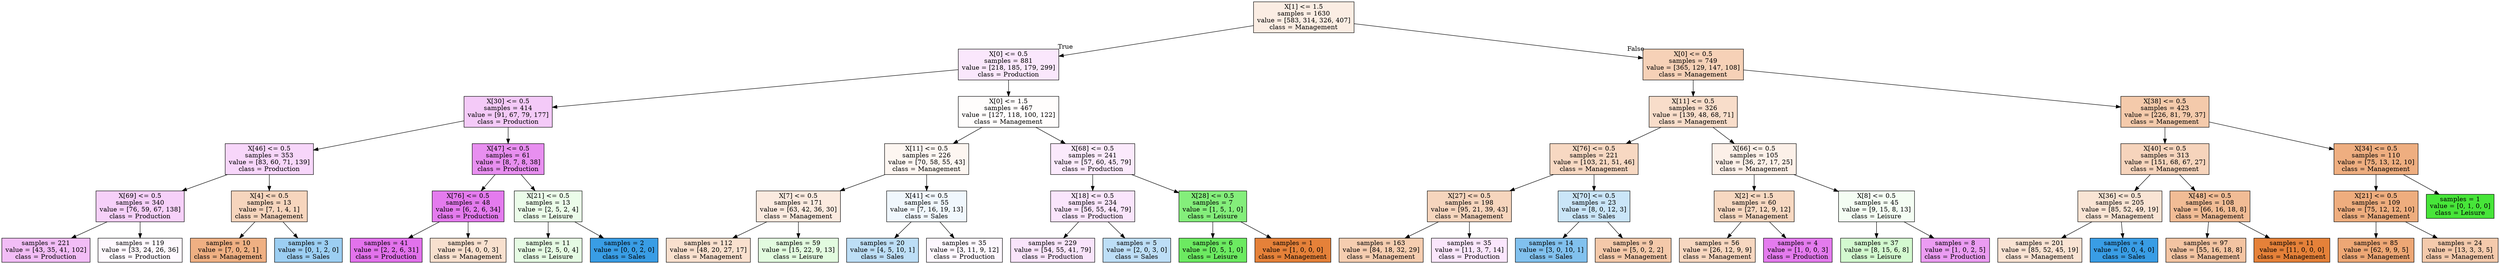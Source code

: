 digraph Tree {
node [shape=box, style="filled", color="black"] ;
0 [label="X[1] <= 1.5\nsamples = 1630\nvalue = [583, 314, 326, 407]\nclass = Management", fillcolor="#fbede3"] ;
1 [label="X[0] <= 0.5\nsamples = 881\nvalue = [218, 185, 179, 299]\nclass = Production", fillcolor="#fae7fc"] ;
0 -> 1 [labeldistance=2.5, labelangle=45, headlabel="True"] ;
2 [label="X[30] <= 0.5\nsamples = 414\nvalue = [91, 67, 79, 177]\nclass = Production", fillcolor="#f4caf8"] ;
1 -> 2 ;
3 [label="X[46] <= 0.5\nsamples = 353\nvalue = [83, 60, 71, 139]\nclass = Production", fillcolor="#f7d6fa"] ;
2 -> 3 ;
4 [label="X[69] <= 0.5\nsamples = 340\nvalue = [76, 59, 67, 138]\nclass = Production", fillcolor="#f6d0f9"] ;
3 -> 4 ;
5 [label="samples = 221\nvalue = [43, 35, 41, 102]\nclass = Production", fillcolor="#f2bdf6"] ;
4 -> 5 ;
6 [label="samples = 119\nvalue = [33, 24, 26, 36]\nclass = Production", fillcolor="#fef8fe"] ;
4 -> 6 ;
7 [label="X[4] <= 0.5\nsamples = 13\nvalue = [7, 1, 4, 1]\nclass = Management", fillcolor="#f6d5bd"] ;
3 -> 7 ;
8 [label="samples = 10\nvalue = [7, 0, 2, 1]\nclass = Management", fillcolor="#efb083"] ;
7 -> 8 ;
9 [label="samples = 3\nvalue = [0, 1, 2, 0]\nclass = Sales", fillcolor="#9ccef2"] ;
7 -> 9 ;
10 [label="X[47] <= 0.5\nsamples = 61\nvalue = [8, 7, 8, 38]\nclass = Production", fillcolor="#e88ff0"] ;
2 -> 10 ;
11 [label="X[76] <= 0.5\nsamples = 48\nvalue = [6, 2, 6, 34]\nclass = Production", fillcolor="#e47bee"] ;
10 -> 11 ;
12 [label="samples = 41\nvalue = [2, 2, 6, 31]\nclass = Production", fillcolor="#e272ec"] ;
11 -> 12 ;
13 [label="samples = 7\nvalue = [4, 0, 0, 3]\nclass = Management", fillcolor="#f8e0ce"] ;
11 -> 13 ;
14 [label="X[21] <= 0.5\nsamples = 13\nvalue = [2, 5, 2, 4]\nclass = Leisure", fillcolor="#ebfce9"] ;
10 -> 14 ;
15 [label="samples = 11\nvalue = [2, 5, 0, 4]\nclass = Leisure", fillcolor="#e5fbe3"] ;
14 -> 15 ;
16 [label="samples = 2\nvalue = [0, 0, 2, 0]\nclass = Sales", fillcolor="#399de5"] ;
14 -> 16 ;
17 [label="X[0] <= 1.5\nsamples = 467\nvalue = [127, 118, 100, 122]\nclass = Management", fillcolor="#fffdfc"] ;
1 -> 17 ;
18 [label="X[11] <= 0.5\nsamples = 226\nvalue = [70, 58, 55, 43]\nclass = Management", fillcolor="#fdf6f1"] ;
17 -> 18 ;
19 [label="X[7] <= 0.5\nsamples = 171\nvalue = [63, 42, 36, 30]\nclass = Management", fillcolor="#fbeadf"] ;
18 -> 19 ;
20 [label="samples = 112\nvalue = [48, 20, 27, 17]\nclass = Management", fillcolor="#f9e0ce"] ;
19 -> 20 ;
21 [label="samples = 59\nvalue = [15, 22, 9, 13]\nclass = Leisure", fillcolor="#e2fbdf"] ;
19 -> 21 ;
22 [label="X[41] <= 0.5\nsamples = 55\nvalue = [7, 16, 19, 13]\nclass = Sales", fillcolor="#f0f7fd"] ;
18 -> 22 ;
23 [label="samples = 20\nvalue = [4, 5, 10, 1]\nclass = Sales", fillcolor="#bddef6"] ;
22 -> 23 ;
24 [label="samples = 35\nvalue = [3, 11, 9, 12]\nclass = Production", fillcolor="#fdf7fe"] ;
22 -> 24 ;
25 [label="X[68] <= 0.5\nsamples = 241\nvalue = [57, 60, 45, 79]\nclass = Production", fillcolor="#fbeafc"] ;
17 -> 25 ;
26 [label="X[18] <= 0.5\nsamples = 234\nvalue = [56, 55, 44, 79]\nclass = Production", fillcolor="#fae5fc"] ;
25 -> 26 ;
27 [label="samples = 229\nvalue = [54, 55, 41, 79]\nclass = Production", fillcolor="#f9e4fb"] ;
26 -> 27 ;
28 [label="samples = 5\nvalue = [2, 0, 3, 0]\nclass = Sales", fillcolor="#bddef6"] ;
26 -> 28 ;
29 [label="X[28] <= 0.5\nsamples = 7\nvalue = [1, 5, 1, 0]\nclass = Leisure", fillcolor="#84ee7b"] ;
25 -> 29 ;
30 [label="samples = 6\nvalue = [0, 5, 1, 0]\nclass = Leisure", fillcolor="#6cea61"] ;
29 -> 30 ;
31 [label="samples = 1\nvalue = [1, 0, 0, 0]\nclass = Management", fillcolor="#e58139"] ;
29 -> 31 ;
32 [label="X[0] <= 0.5\nsamples = 749\nvalue = [365, 129, 147, 108]\nclass = Management", fillcolor="#f6d1b7"] ;
0 -> 32 [labeldistance=2.5, labelangle=-45, headlabel="False"] ;
33 [label="X[11] <= 0.5\nsamples = 326\nvalue = [139, 48, 68, 71]\nclass = Management", fillcolor="#f8ddca"] ;
32 -> 33 ;
34 [label="X[76] <= 0.5\nsamples = 221\nvalue = [103, 21, 51, 46]\nclass = Management", fillcolor="#f7d8c2"] ;
33 -> 34 ;
35 [label="X[27] <= 0.5\nsamples = 198\nvalue = [95, 21, 39, 43]\nclass = Management", fillcolor="#f6d5bd"] ;
34 -> 35 ;
36 [label="samples = 163\nvalue = [84, 18, 32, 29]\nclass = Management", fillcolor="#f5cdb0"] ;
35 -> 36 ;
37 [label="samples = 35\nvalue = [11, 3, 7, 14]\nclass = Production", fillcolor="#fae6fc"] ;
35 -> 37 ;
38 [label="X[70] <= 0.5\nsamples = 23\nvalue = [8, 0, 12, 3]\nclass = Sales", fillcolor="#cae5f8"] ;
34 -> 38 ;
39 [label="samples = 14\nvalue = [3, 0, 10, 1]\nclass = Sales", fillcolor="#81c1ee"] ;
38 -> 39 ;
40 [label="samples = 9\nvalue = [5, 0, 2, 2]\nclass = Management", fillcolor="#f4c9aa"] ;
38 -> 40 ;
41 [label="X[66] <= 0.5\nsamples = 105\nvalue = [36, 27, 17, 25]\nclass = Management", fillcolor="#fcf0e8"] ;
33 -> 41 ;
42 [label="X[2] <= 1.5\nsamples = 60\nvalue = [27, 12, 9, 12]\nclass = Management", fillcolor="#f7d8c1"] ;
41 -> 42 ;
43 [label="samples = 56\nvalue = [26, 12, 9, 9]\nclass = Management", fillcolor="#f7d7c0"] ;
42 -> 43 ;
44 [label="samples = 4\nvalue = [1, 0, 0, 3]\nclass = Production", fillcolor="#e47bee"] ;
42 -> 44 ;
45 [label="X[8] <= 0.5\nsamples = 45\nvalue = [9, 15, 8, 13]\nclass = Leisure", fillcolor="#f4fdf3"] ;
41 -> 45 ;
46 [label="samples = 37\nvalue = [8, 15, 6, 8]\nclass = Leisure", fillcolor="#d3f9cf"] ;
45 -> 46 ;
47 [label="samples = 8\nvalue = [1, 0, 2, 5]\nclass = Production", fillcolor="#eb9cf2"] ;
45 -> 47 ;
48 [label="X[38] <= 0.5\nsamples = 423\nvalue = [226, 81, 79, 37]\nclass = Management", fillcolor="#f4caab"] ;
32 -> 48 ;
49 [label="X[40] <= 0.5\nsamples = 313\nvalue = [151, 68, 67, 27]\nclass = Management", fillcolor="#f6d4bc"] ;
48 -> 49 ;
50 [label="X[36] <= 0.5\nsamples = 205\nvalue = [85, 52, 49, 19]\nclass = Management", fillcolor="#f9e4d4"] ;
49 -> 50 ;
51 [label="samples = 201\nvalue = [85, 52, 45, 19]\nclass = Management", fillcolor="#f9e3d3"] ;
50 -> 51 ;
52 [label="samples = 4\nvalue = [0, 0, 4, 0]\nclass = Sales", fillcolor="#399de5"] ;
50 -> 52 ;
53 [label="X[48] <= 0.5\nsamples = 108\nvalue = [66, 16, 18, 8]\nclass = Management", fillcolor="#f1bc95"] ;
49 -> 53 ;
54 [label="samples = 97\nvalue = [55, 16, 18, 8]\nclass = Management", fillcolor="#f3c4a2"] ;
53 -> 54 ;
55 [label="samples = 11\nvalue = [11, 0, 0, 0]\nclass = Management", fillcolor="#e58139"] ;
53 -> 55 ;
56 [label="X[34] <= 0.5\nsamples = 110\nvalue = [75, 13, 12, 10]\nclass = Management", fillcolor="#eeae80"] ;
48 -> 56 ;
57 [label="X[21] <= 0.5\nsamples = 109\nvalue = [75, 12, 12, 10]\nclass = Management", fillcolor="#eead7e"] ;
56 -> 57 ;
58 [label="samples = 85\nvalue = [62, 9, 9, 5]\nclass = Management", fillcolor="#eda775"] ;
57 -> 58 ;
59 [label="samples = 24\nvalue = [13, 3, 3, 5]\nclass = Management", fillcolor="#f4caac"] ;
57 -> 59 ;
60 [label="samples = 1\nvalue = [0, 1, 0, 0]\nclass = Leisure", fillcolor="#47e539"] ;
56 -> 60 ;
}
